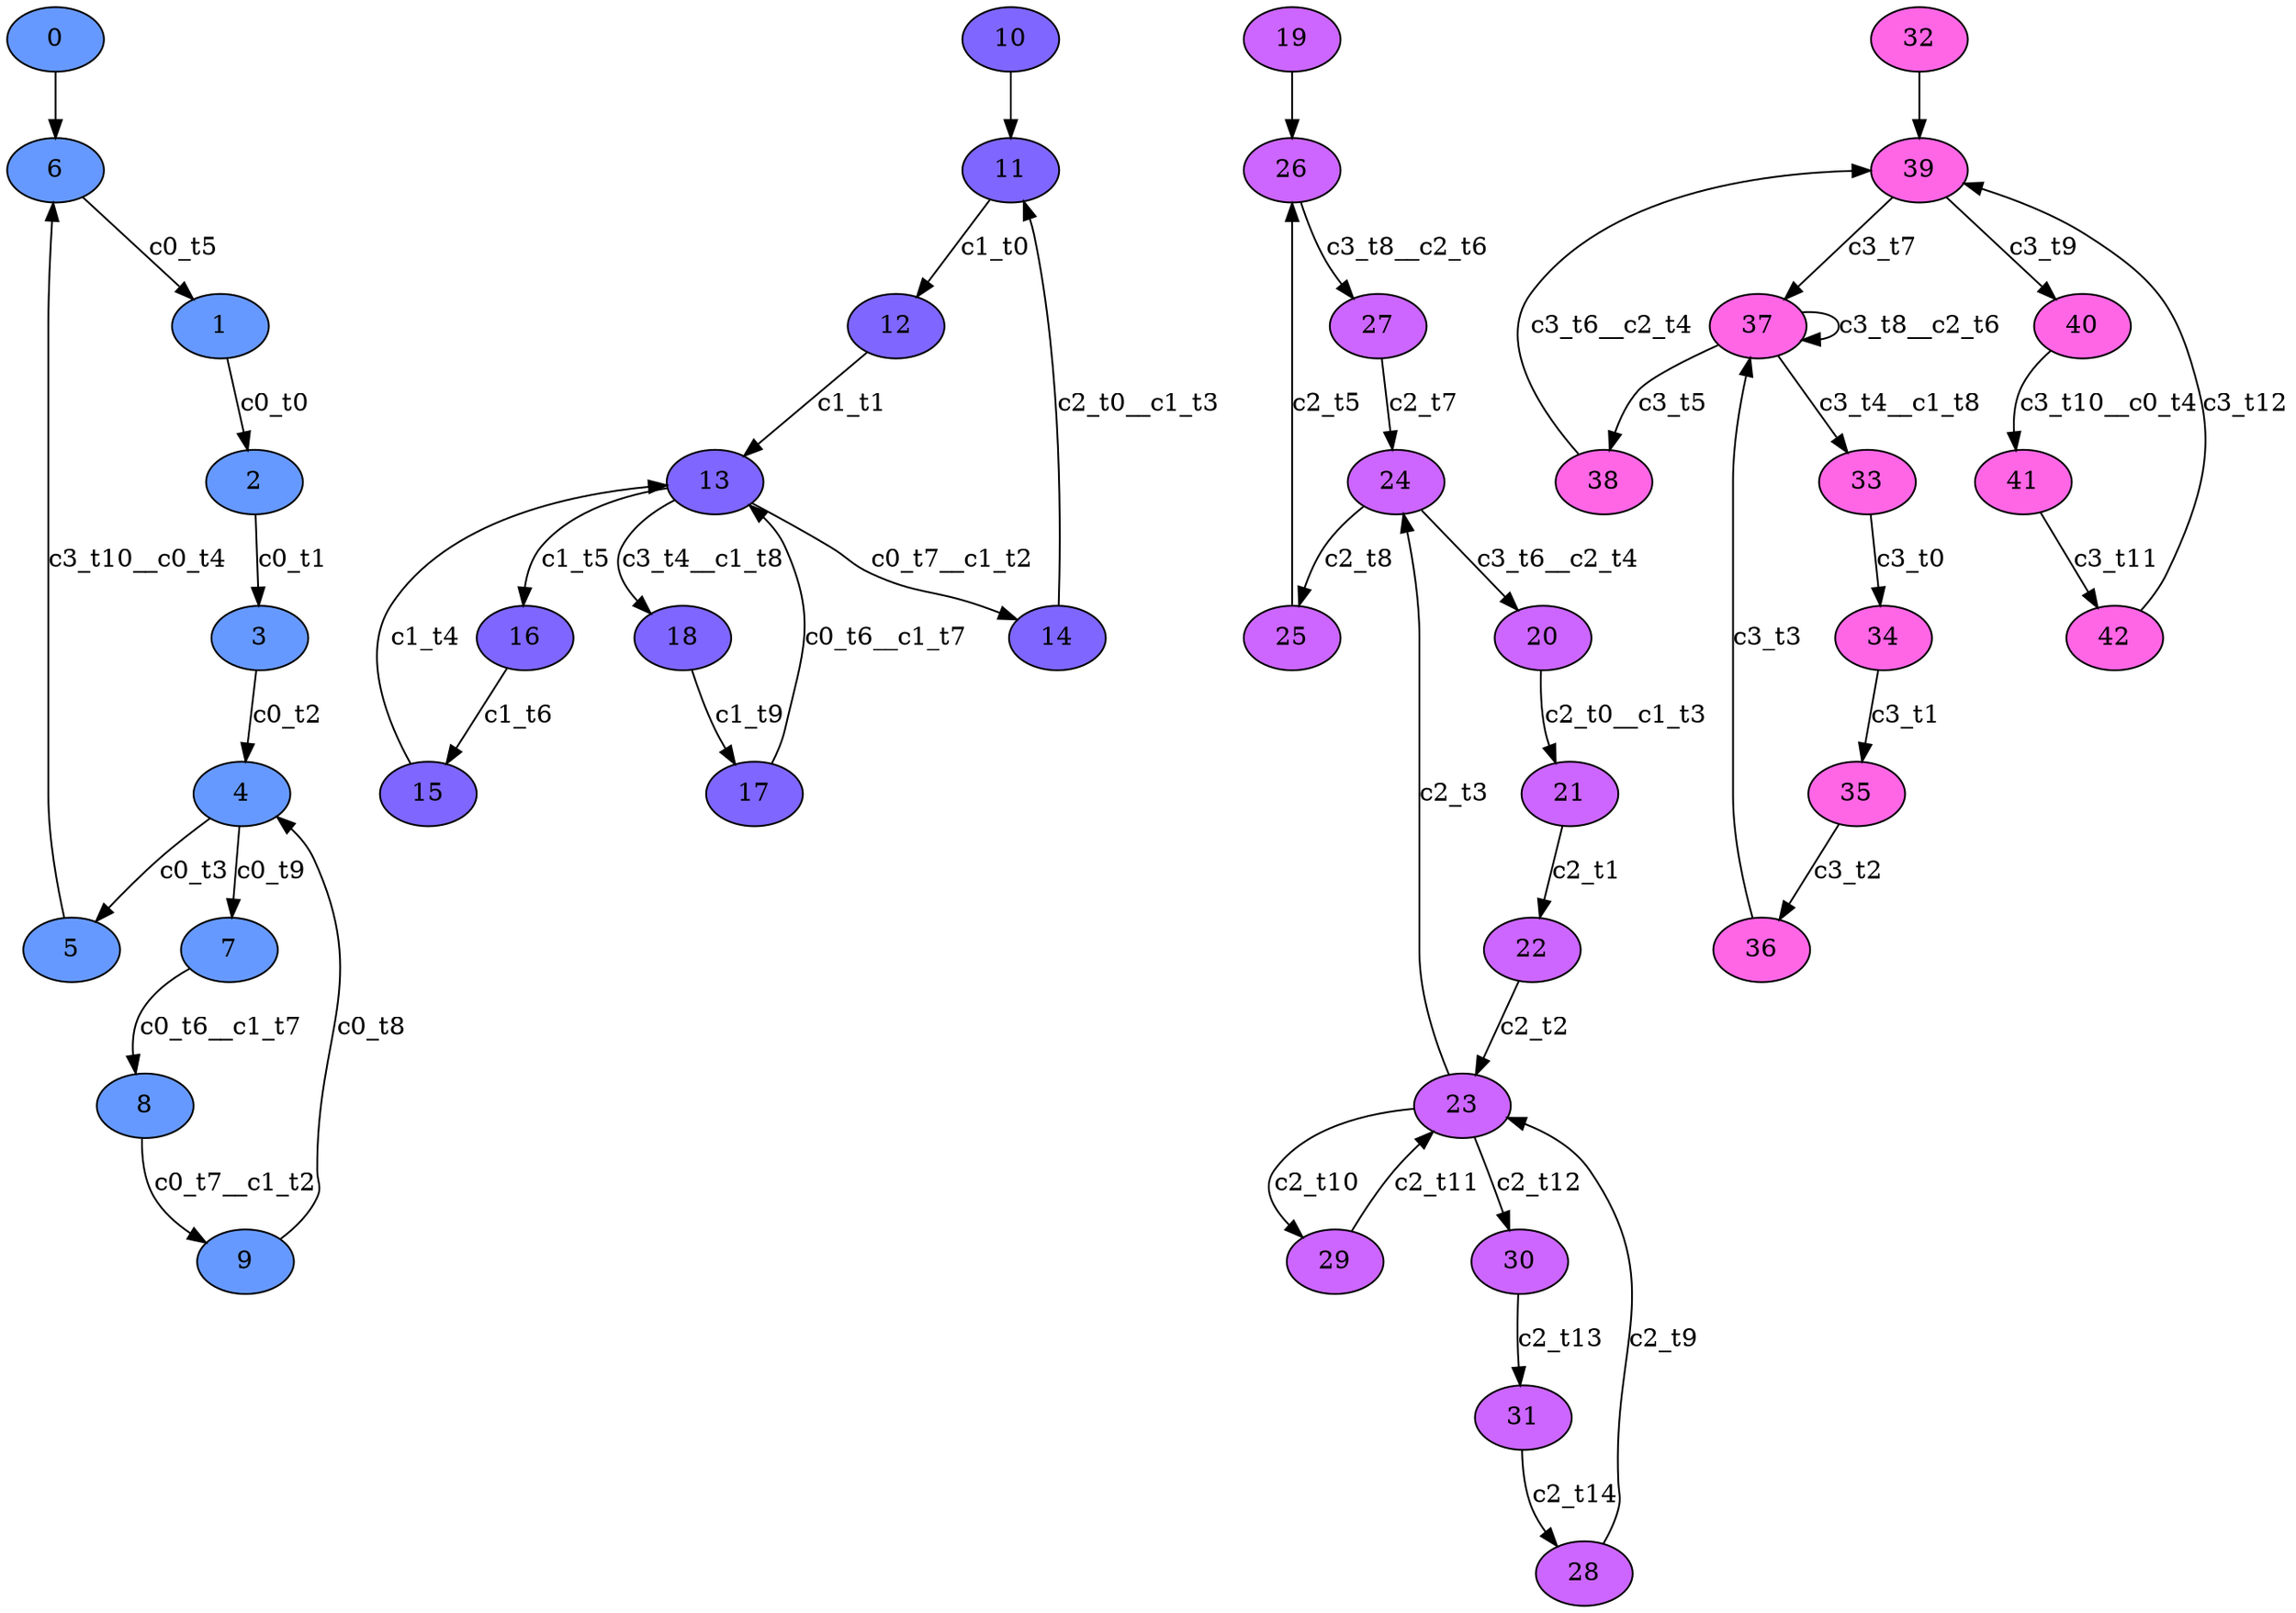 digraph G {
  subgraph component0 {
0 [label="0" fillcolor="#6699FF" style=filled];
1 [label="1" fillcolor="#6699FF" style=filled];
2 [label="2" fillcolor="#6699FF" style=filled];
3 [label="3" fillcolor="#6699FF" style=filled];
4 [label="4" fillcolor="#6699FF" style=filled];
5 [label="5" fillcolor="#6699FF" style=filled];
6 [label="6" fillcolor="#6699FF" style=filled];
7 [label="7" fillcolor="#6699FF" style=filled];
8 [label="8" fillcolor="#6699FF" style=filled];
9 [label="9" fillcolor="#6699FF" style=filled];
1->2 [label="c0_t0" color=black ];
2->3 [label="c0_t1" color=black ];
3->4 [label="c0_t2" color=black ];
4->5 [label="c0_t3" color=black ];
6->1 [label="c0_t5" color=black ];
9->4 [label="c0_t8" color=black ];
4->7 [label="c0_t9" color=black ];
0->6 [label="" color=black ];
5->6 [label="c3_t10__c0_t4" color=black ];
7->8 [label="c0_t6__c1_t7" color=black ];
8->9 [label="c0_t7__c1_t2" color=black ];
  }
  subgraph component1 {
10 [label="10" fillcolor="#7F66FF" style=filled];
11 [label="11" fillcolor="#7F66FF" style=filled];
12 [label="12" fillcolor="#7F66FF" style=filled];
13 [label="13" fillcolor="#7F66FF" style=filled];
14 [label="14" fillcolor="#7F66FF" style=filled];
15 [label="15" fillcolor="#7F66FF" style=filled];
16 [label="16" fillcolor="#7F66FF" style=filled];
17 [label="17" fillcolor="#7F66FF" style=filled];
18 [label="18" fillcolor="#7F66FF" style=filled];
11->12 [label="c1_t0" color=black ];
12->13 [label="c1_t1" color=black ];
15->13 [label="c1_t4" color=black ];
13->16 [label="c1_t5" color=black ];
16->15 [label="c1_t6" color=black ];
18->17 [label="c1_t9" color=black ];
10->11 [label="" color=black ];
14->11 [label="c2_t0__c1_t3" color=black ];
13->18 [label="c3_t4__c1_t8" color=black ];
17->13 [label="c0_t6__c1_t7" color=black ];
13->14 [label="c0_t7__c1_t2" color=black ];
  }
  subgraph component2 {
19 [label="19" fillcolor="#CC66FF" style=filled];
20 [label="20" fillcolor="#CC66FF" style=filled];
21 [label="21" fillcolor="#CC66FF" style=filled];
22 [label="22" fillcolor="#CC66FF" style=filled];
23 [label="23" fillcolor="#CC66FF" style=filled];
24 [label="24" fillcolor="#CC66FF" style=filled];
25 [label="25" fillcolor="#CC66FF" style=filled];
26 [label="26" fillcolor="#CC66FF" style=filled];
27 [label="27" fillcolor="#CC66FF" style=filled];
28 [label="28" fillcolor="#CC66FF" style=filled];
29 [label="29" fillcolor="#CC66FF" style=filled];
30 [label="30" fillcolor="#CC66FF" style=filled];
31 [label="31" fillcolor="#CC66FF" style=filled];
21->22 [label="c2_t1" color=black ];
22->23 [label="c2_t2" color=black ];
23->24 [label="c2_t3" color=black ];
25->26 [label="c2_t5" color=black ];
27->24 [label="c2_t7" color=black ];
24->25 [label="c2_t8" color=black ];
28->23 [label="c2_t9" color=black ];
23->29 [label="c2_t10" color=black ];
29->23 [label="c2_t11" color=black ];
23->30 [label="c2_t12" color=black ];
30->31 [label="c2_t13" color=black ];
31->28 [label="c2_t14" color=black ];
19->26 [label="" color=black ];
20->21 [label="c2_t0__c1_t3" color=black ];
24->20 [label="c3_t6__c2_t4" color=black ];
26->27 [label="c3_t8__c2_t6" color=black ];
  }
  subgraph component3 {
32 [label="32" fillcolor="#FF66E6" style=filled];
33 [label="33" fillcolor="#FF66E6" style=filled];
34 [label="34" fillcolor="#FF66E6" style=filled];
35 [label="35" fillcolor="#FF66E6" style=filled];
36 [label="36" fillcolor="#FF66E6" style=filled];
37 [label="37" fillcolor="#FF66E6" style=filled];
38 [label="38" fillcolor="#FF66E6" style=filled];
39 [label="39" fillcolor="#FF66E6" style=filled];
40 [label="40" fillcolor="#FF66E6" style=filled];
41 [label="41" fillcolor="#FF66E6" style=filled];
42 [label="42" fillcolor="#FF66E6" style=filled];
33->34 [label="c3_t0" color=black ];
34->35 [label="c3_t1" color=black ];
35->36 [label="c3_t2" color=black ];
36->37 [label="c3_t3" color=black ];
37->38 [label="c3_t5" color=black ];
39->37 [label="c3_t7" color=black ];
39->40 [label="c3_t9" color=black ];
41->42 [label="c3_t11" color=black ];
42->39 [label="c3_t12" color=black ];
32->39 [label="" color=black ];
38->39 [label="c3_t6__c2_t4" color=black ];
37->33 [label="c3_t4__c1_t8" color=black ];
40->41 [label="c3_t10__c0_t4" color=black ];
37->37 [label="c3_t8__c2_t6" color=black ];
  }
}
